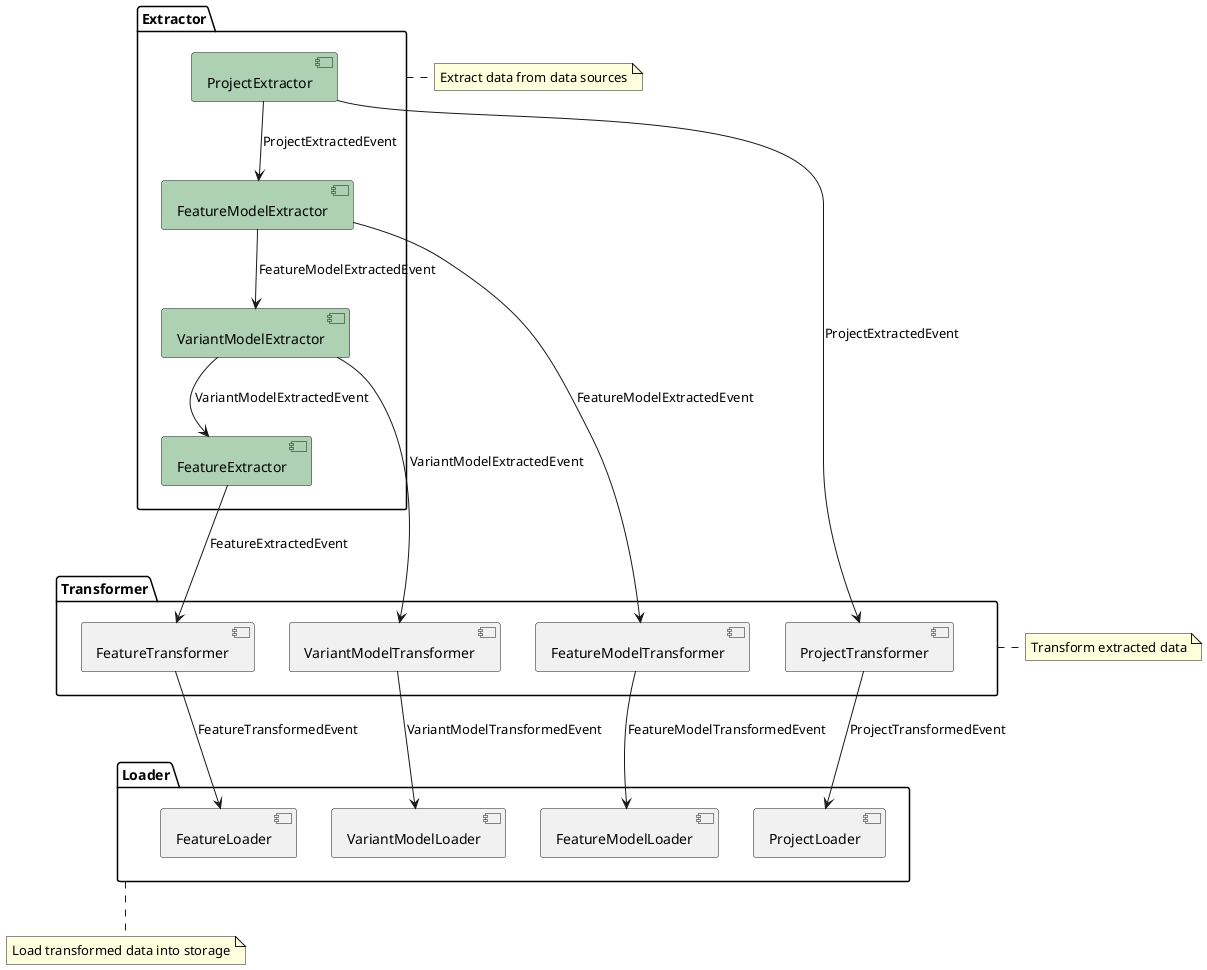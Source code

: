 @startuml
package Extractor {
    component ProjectExtractor #ADD1B2
    component FeatureModelExtractor #ADD1B2
    component VariantModelExtractor #ADD1B2
    component FeatureExtractor #ADD1B2
}
note right of Extractor: Extract data from data sources


package Transformer {
    component ProjectTransformer
    component FeatureModelTransformer
    component VariantModelTransformer
    component FeatureTransformer
}
note right of Transformer: Transform extracted data


package Loader {
    component ProjectLoader
    component FeatureModelLoader
    component VariantModelLoader
    component FeatureLoader
}
note bottom of Loader: Load transformed data into storage


Extractor -[hidden]-> Transformer: Extraction Event
Transformer -[hidden]-> Loader: Transformation Event

ProjectExtractor --> ProjectTransformer : ProjectExtractedEvent
FeatureModelExtractor --> FeatureModelTransformer : FeatureModelExtractedEvent
VariantModelExtractor --> VariantModelTransformer : VariantModelExtractedEvent
FeatureExtractor --> FeatureTransformer : FeatureExtractedEvent

ProjectTransformer --> ProjectLoader : ProjectTransformedEvent
FeatureModelTransformer --> FeatureModelLoader : FeatureModelTransformedEvent
VariantModelTransformer --> VariantModelLoader : VariantModelTransformedEvent
FeatureTransformer --> FeatureLoader : FeatureTransformedEvent

ProjectExtractor --> FeatureModelExtractor : ProjectExtractedEvent
FeatureModelExtractor --> VariantModelExtractor : FeatureModelExtractedEvent
VariantModelExtractor --> FeatureExtractor : VariantModelExtractedEvent
@enduml